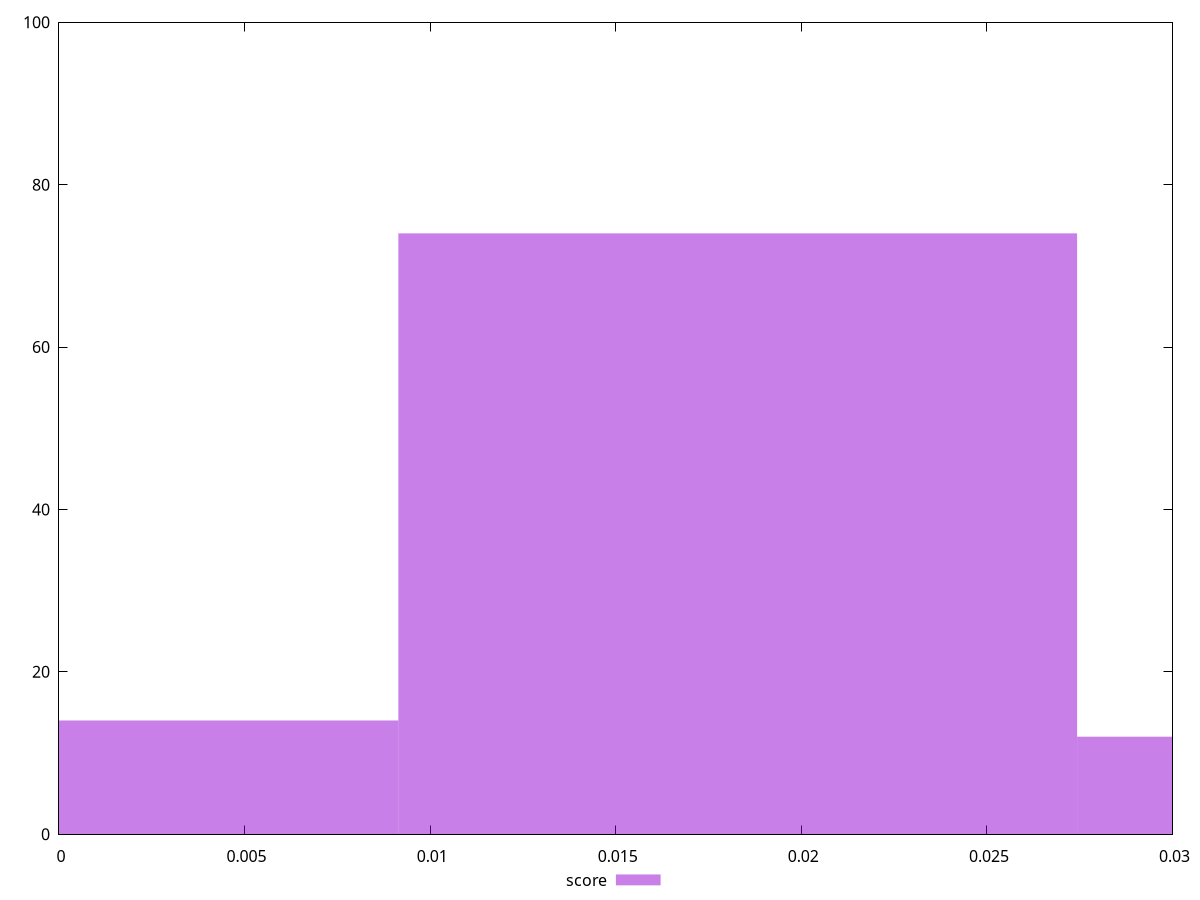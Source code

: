 reset

$score <<EOF
0.018286408561328876 74
0.03657281712265775 12
0 14
EOF

set key outside below
set boxwidth 0.018286408561328876
set xrange [0:0.03]
set yrange [0:100]
set trange [0:100]
set style fill transparent solid 0.5 noborder
set terminal svg size 640, 490 enhanced background rgb 'white'
set output "report_00015_2021-02-09T16-11-33.973Z/cumulative-layout-shift/samples/pages+cached+noadtech/score/histogram.svg"

plot $score title "score" with boxes

reset
